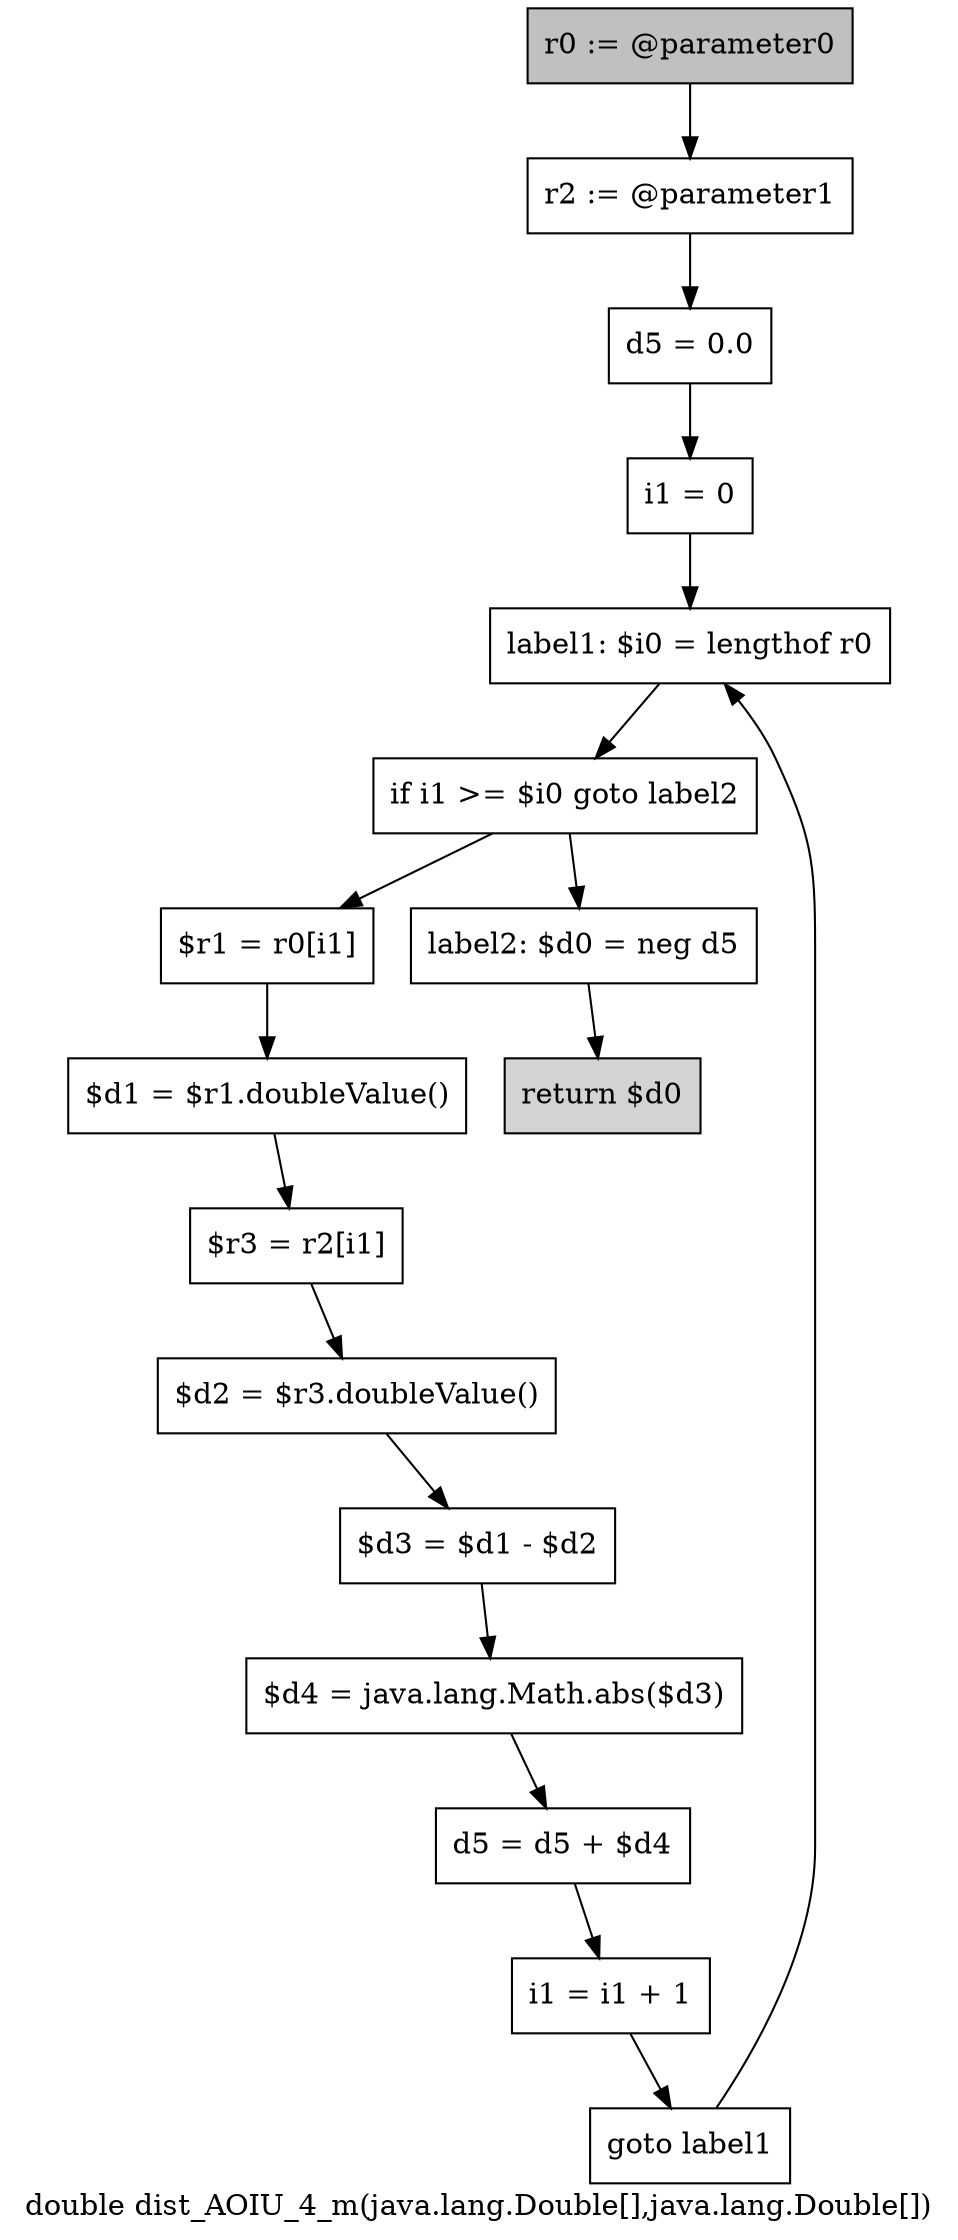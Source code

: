 digraph "double dist_AOIU_4_m(java.lang.Double[],java.lang.Double[])" {
    label="double dist_AOIU_4_m(java.lang.Double[],java.lang.Double[])";
    node [shape=box];
    "0" [style=filled,fillcolor=gray,label="r0 := @parameter0",];
    "1" [label="r2 := @parameter1",];
    "0"->"1";
    "2" [label="d5 = 0.0",];
    "1"->"2";
    "3" [label="i1 = 0",];
    "2"->"3";
    "4" [label="label1: $i0 = lengthof r0",];
    "3"->"4";
    "5" [label="if i1 >= $i0 goto label2",];
    "4"->"5";
    "6" [label="$r1 = r0[i1]",];
    "5"->"6";
    "15" [label="label2: $d0 = neg d5",];
    "5"->"15";
    "7" [label="$d1 = $r1.doubleValue()",];
    "6"->"7";
    "8" [label="$r3 = r2[i1]",];
    "7"->"8";
    "9" [label="$d2 = $r3.doubleValue()",];
    "8"->"9";
    "10" [label="$d3 = $d1 - $d2",];
    "9"->"10";
    "11" [label="$d4 = java.lang.Math.abs($d3)",];
    "10"->"11";
    "12" [label="d5 = d5 + $d4",];
    "11"->"12";
    "13" [label="i1 = i1 + 1",];
    "12"->"13";
    "14" [label="goto label1",];
    "13"->"14";
    "14"->"4";
    "16" [style=filled,fillcolor=lightgray,label="return $d0",];
    "15"->"16";
}
